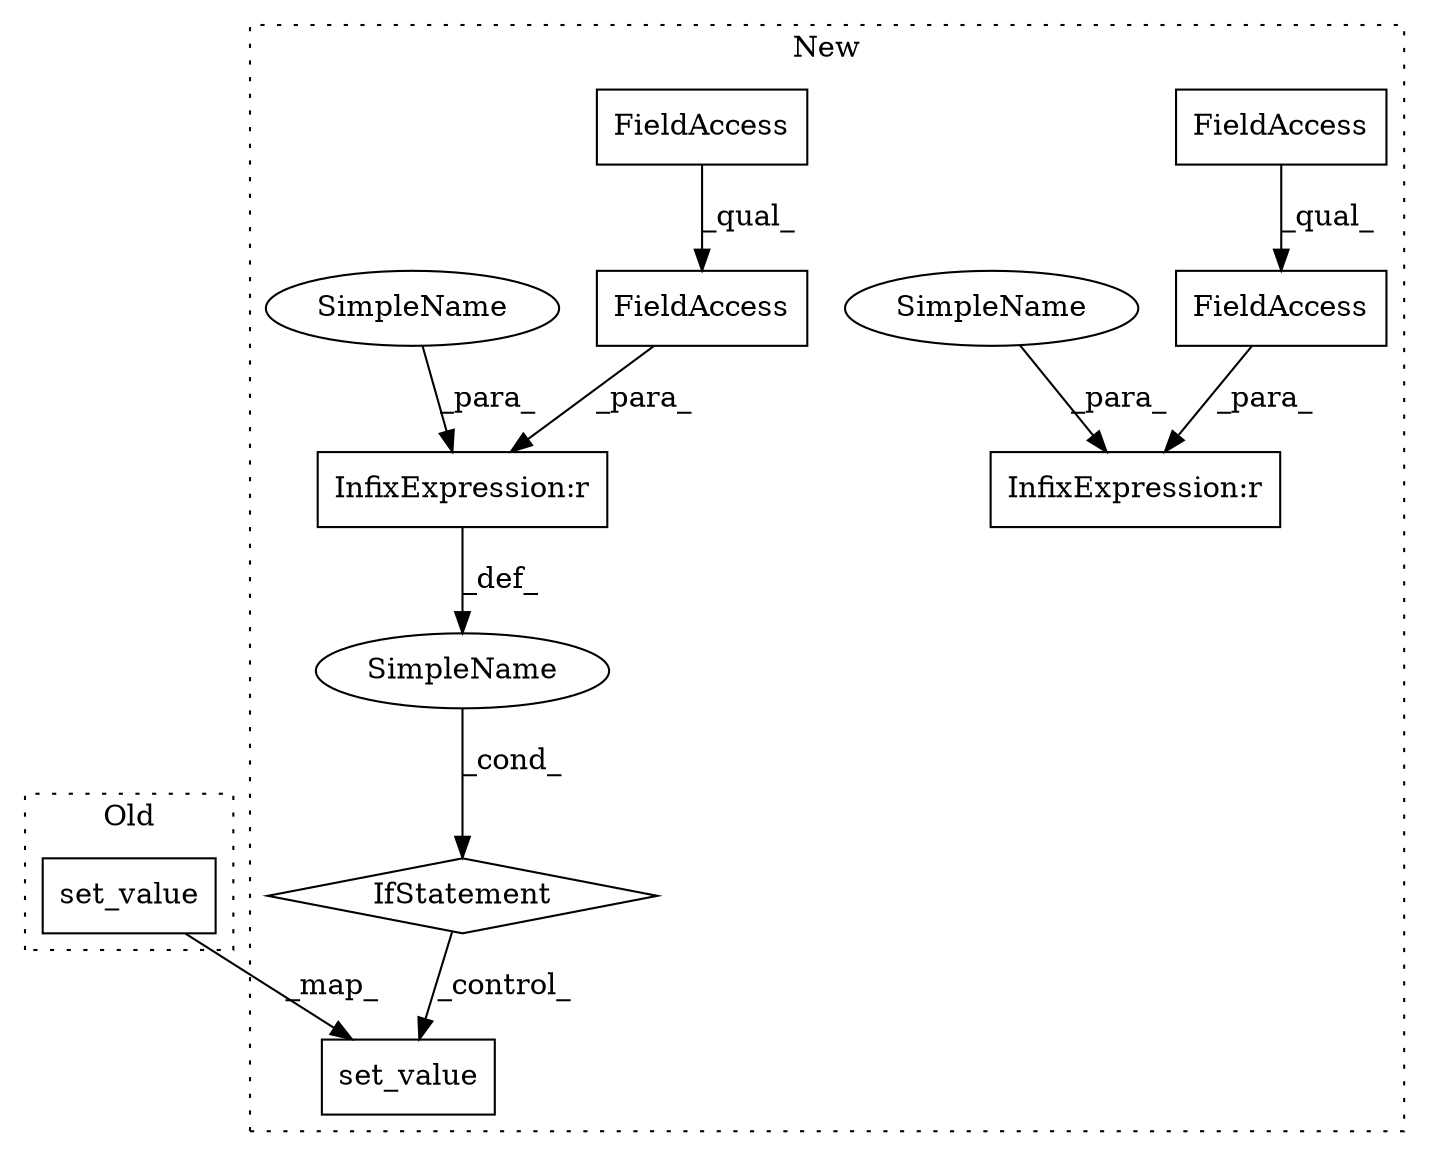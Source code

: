digraph G {
subgraph cluster0 {
1 [label="set_value" a="32" s="5807,5830" l="10,1" shape="box"];
label = "Old";
style="dotted";
}
subgraph cluster1 {
2 [label="set_value" a="32" s="6114,6137" l="10,1" shape="box"];
3 [label="IfStatement" a="25" s="5964,6007" l="4,2" shape="diamond"];
4 [label="SimpleName" a="42" s="" l="" shape="ellipse"];
5 [label="InfixExpression:r" a="27" s="5990" l="4" shape="box"];
6 [label="FieldAccess" a="22" s="5968" l="22" shape="box"];
7 [label="FieldAccess" a="22" s="5968" l="16" shape="box"];
8 [label="InfixExpression:r" a="27" s="5804" l="4" shape="box"];
9 [label="FieldAccess" a="22" s="5782" l="22" shape="box"];
10 [label="FieldAccess" a="22" s="5782" l="16" shape="box"];
11 [label="SimpleName" a="42" s="5808" l="13" shape="ellipse"];
12 [label="SimpleName" a="42" s="5994" l="13" shape="ellipse"];
label = "New";
style="dotted";
}
1 -> 2 [label="_map_"];
3 -> 2 [label="_control_"];
4 -> 3 [label="_cond_"];
5 -> 4 [label="_def_"];
6 -> 5 [label="_para_"];
7 -> 6 [label="_qual_"];
9 -> 8 [label="_para_"];
10 -> 9 [label="_qual_"];
11 -> 8 [label="_para_"];
12 -> 5 [label="_para_"];
}